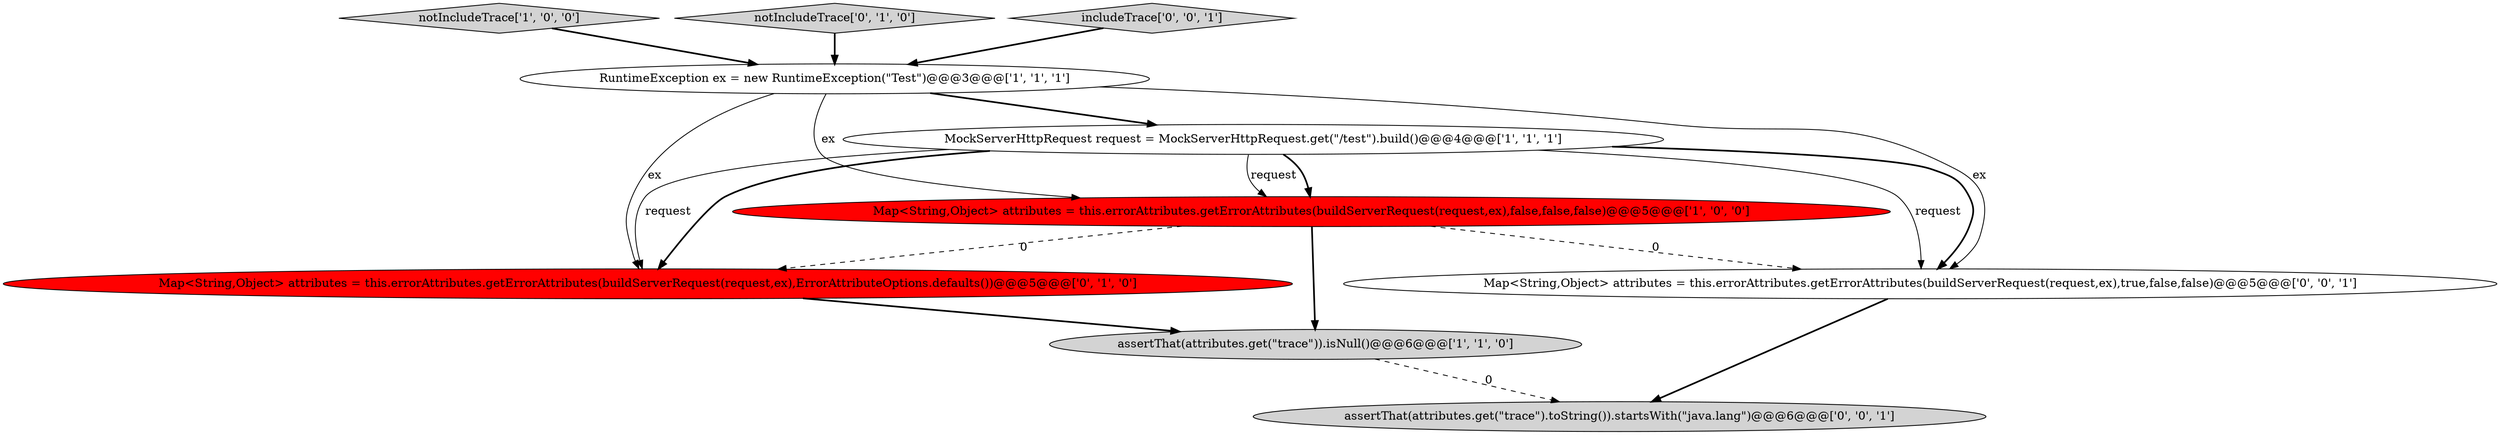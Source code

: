 digraph {
0 [style = filled, label = "notIncludeTrace['1', '0', '0']", fillcolor = lightgray, shape = diamond image = "AAA0AAABBB1BBB"];
5 [style = filled, label = "Map<String,Object> attributes = this.errorAttributes.getErrorAttributes(buildServerRequest(request,ex),ErrorAttributeOptions.defaults())@@@5@@@['0', '1', '0']", fillcolor = red, shape = ellipse image = "AAA1AAABBB2BBB"];
1 [style = filled, label = "Map<String,Object> attributes = this.errorAttributes.getErrorAttributes(buildServerRequest(request,ex),false,false,false)@@@5@@@['1', '0', '0']", fillcolor = red, shape = ellipse image = "AAA1AAABBB1BBB"];
4 [style = filled, label = "MockServerHttpRequest request = MockServerHttpRequest.get(\"/test\").build()@@@4@@@['1', '1', '1']", fillcolor = white, shape = ellipse image = "AAA0AAABBB1BBB"];
9 [style = filled, label = "assertThat(attributes.get(\"trace\").toString()).startsWith(\"java.lang\")@@@6@@@['0', '0', '1']", fillcolor = lightgray, shape = ellipse image = "AAA0AAABBB3BBB"];
6 [style = filled, label = "notIncludeTrace['0', '1', '0']", fillcolor = lightgray, shape = diamond image = "AAA0AAABBB2BBB"];
8 [style = filled, label = "Map<String,Object> attributes = this.errorAttributes.getErrorAttributes(buildServerRequest(request,ex),true,false,false)@@@5@@@['0', '0', '1']", fillcolor = white, shape = ellipse image = "AAA0AAABBB3BBB"];
2 [style = filled, label = "assertThat(attributes.get(\"trace\")).isNull()@@@6@@@['1', '1', '0']", fillcolor = lightgray, shape = ellipse image = "AAA0AAABBB1BBB"];
3 [style = filled, label = "RuntimeException ex = new RuntimeException(\"Test\")@@@3@@@['1', '1', '1']", fillcolor = white, shape = ellipse image = "AAA0AAABBB1BBB"];
7 [style = filled, label = "includeTrace['0', '0', '1']", fillcolor = lightgray, shape = diamond image = "AAA0AAABBB3BBB"];
0->3 [style = bold, label=""];
3->5 [style = solid, label="ex"];
6->3 [style = bold, label=""];
4->8 [style = bold, label=""];
1->8 [style = dashed, label="0"];
5->2 [style = bold, label=""];
1->2 [style = bold, label=""];
4->1 [style = bold, label=""];
4->8 [style = solid, label="request"];
1->5 [style = dashed, label="0"];
3->1 [style = solid, label="ex"];
4->1 [style = solid, label="request"];
2->9 [style = dashed, label="0"];
4->5 [style = bold, label=""];
3->4 [style = bold, label=""];
7->3 [style = bold, label=""];
3->8 [style = solid, label="ex"];
4->5 [style = solid, label="request"];
8->9 [style = bold, label=""];
}
